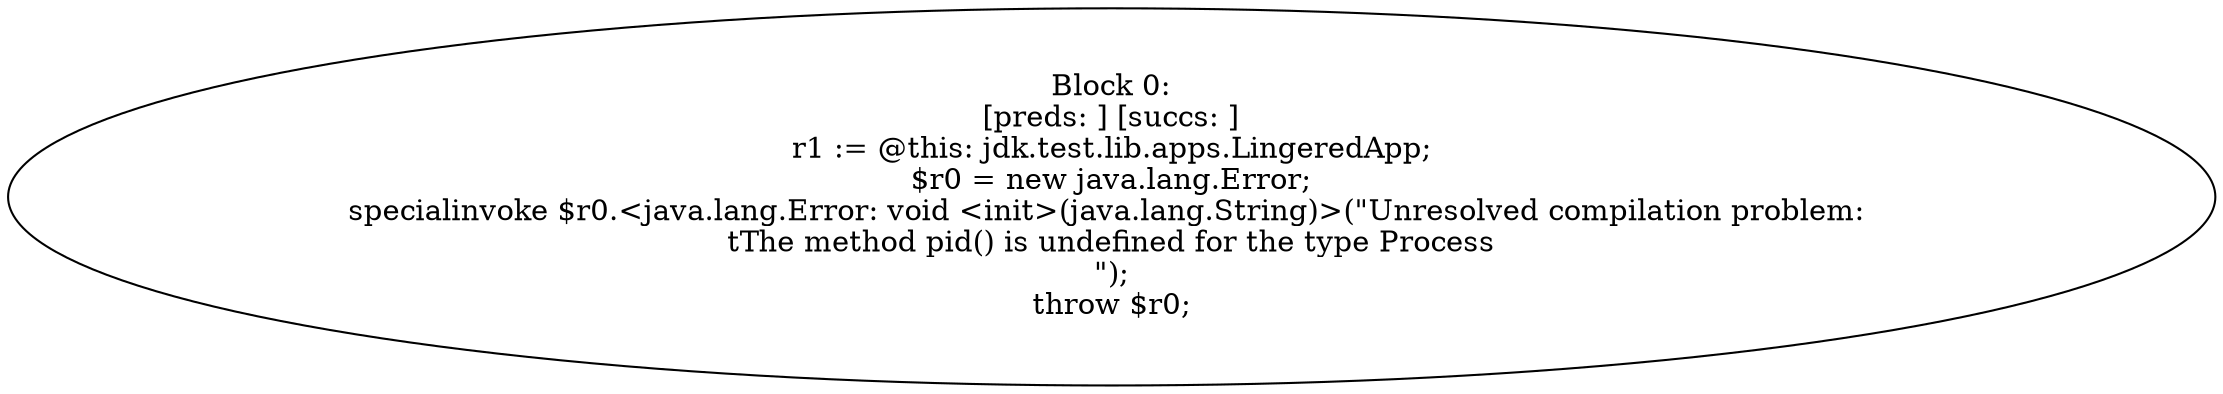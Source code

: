 digraph "unitGraph" {
    "Block 0:
[preds: ] [succs: ]
r1 := @this: jdk.test.lib.apps.LingeredApp;
$r0 = new java.lang.Error;
specialinvoke $r0.<java.lang.Error: void <init>(java.lang.String)>(\"Unresolved compilation problem: \n\tThe method pid() is undefined for the type Process\n\");
throw $r0;
"
}

